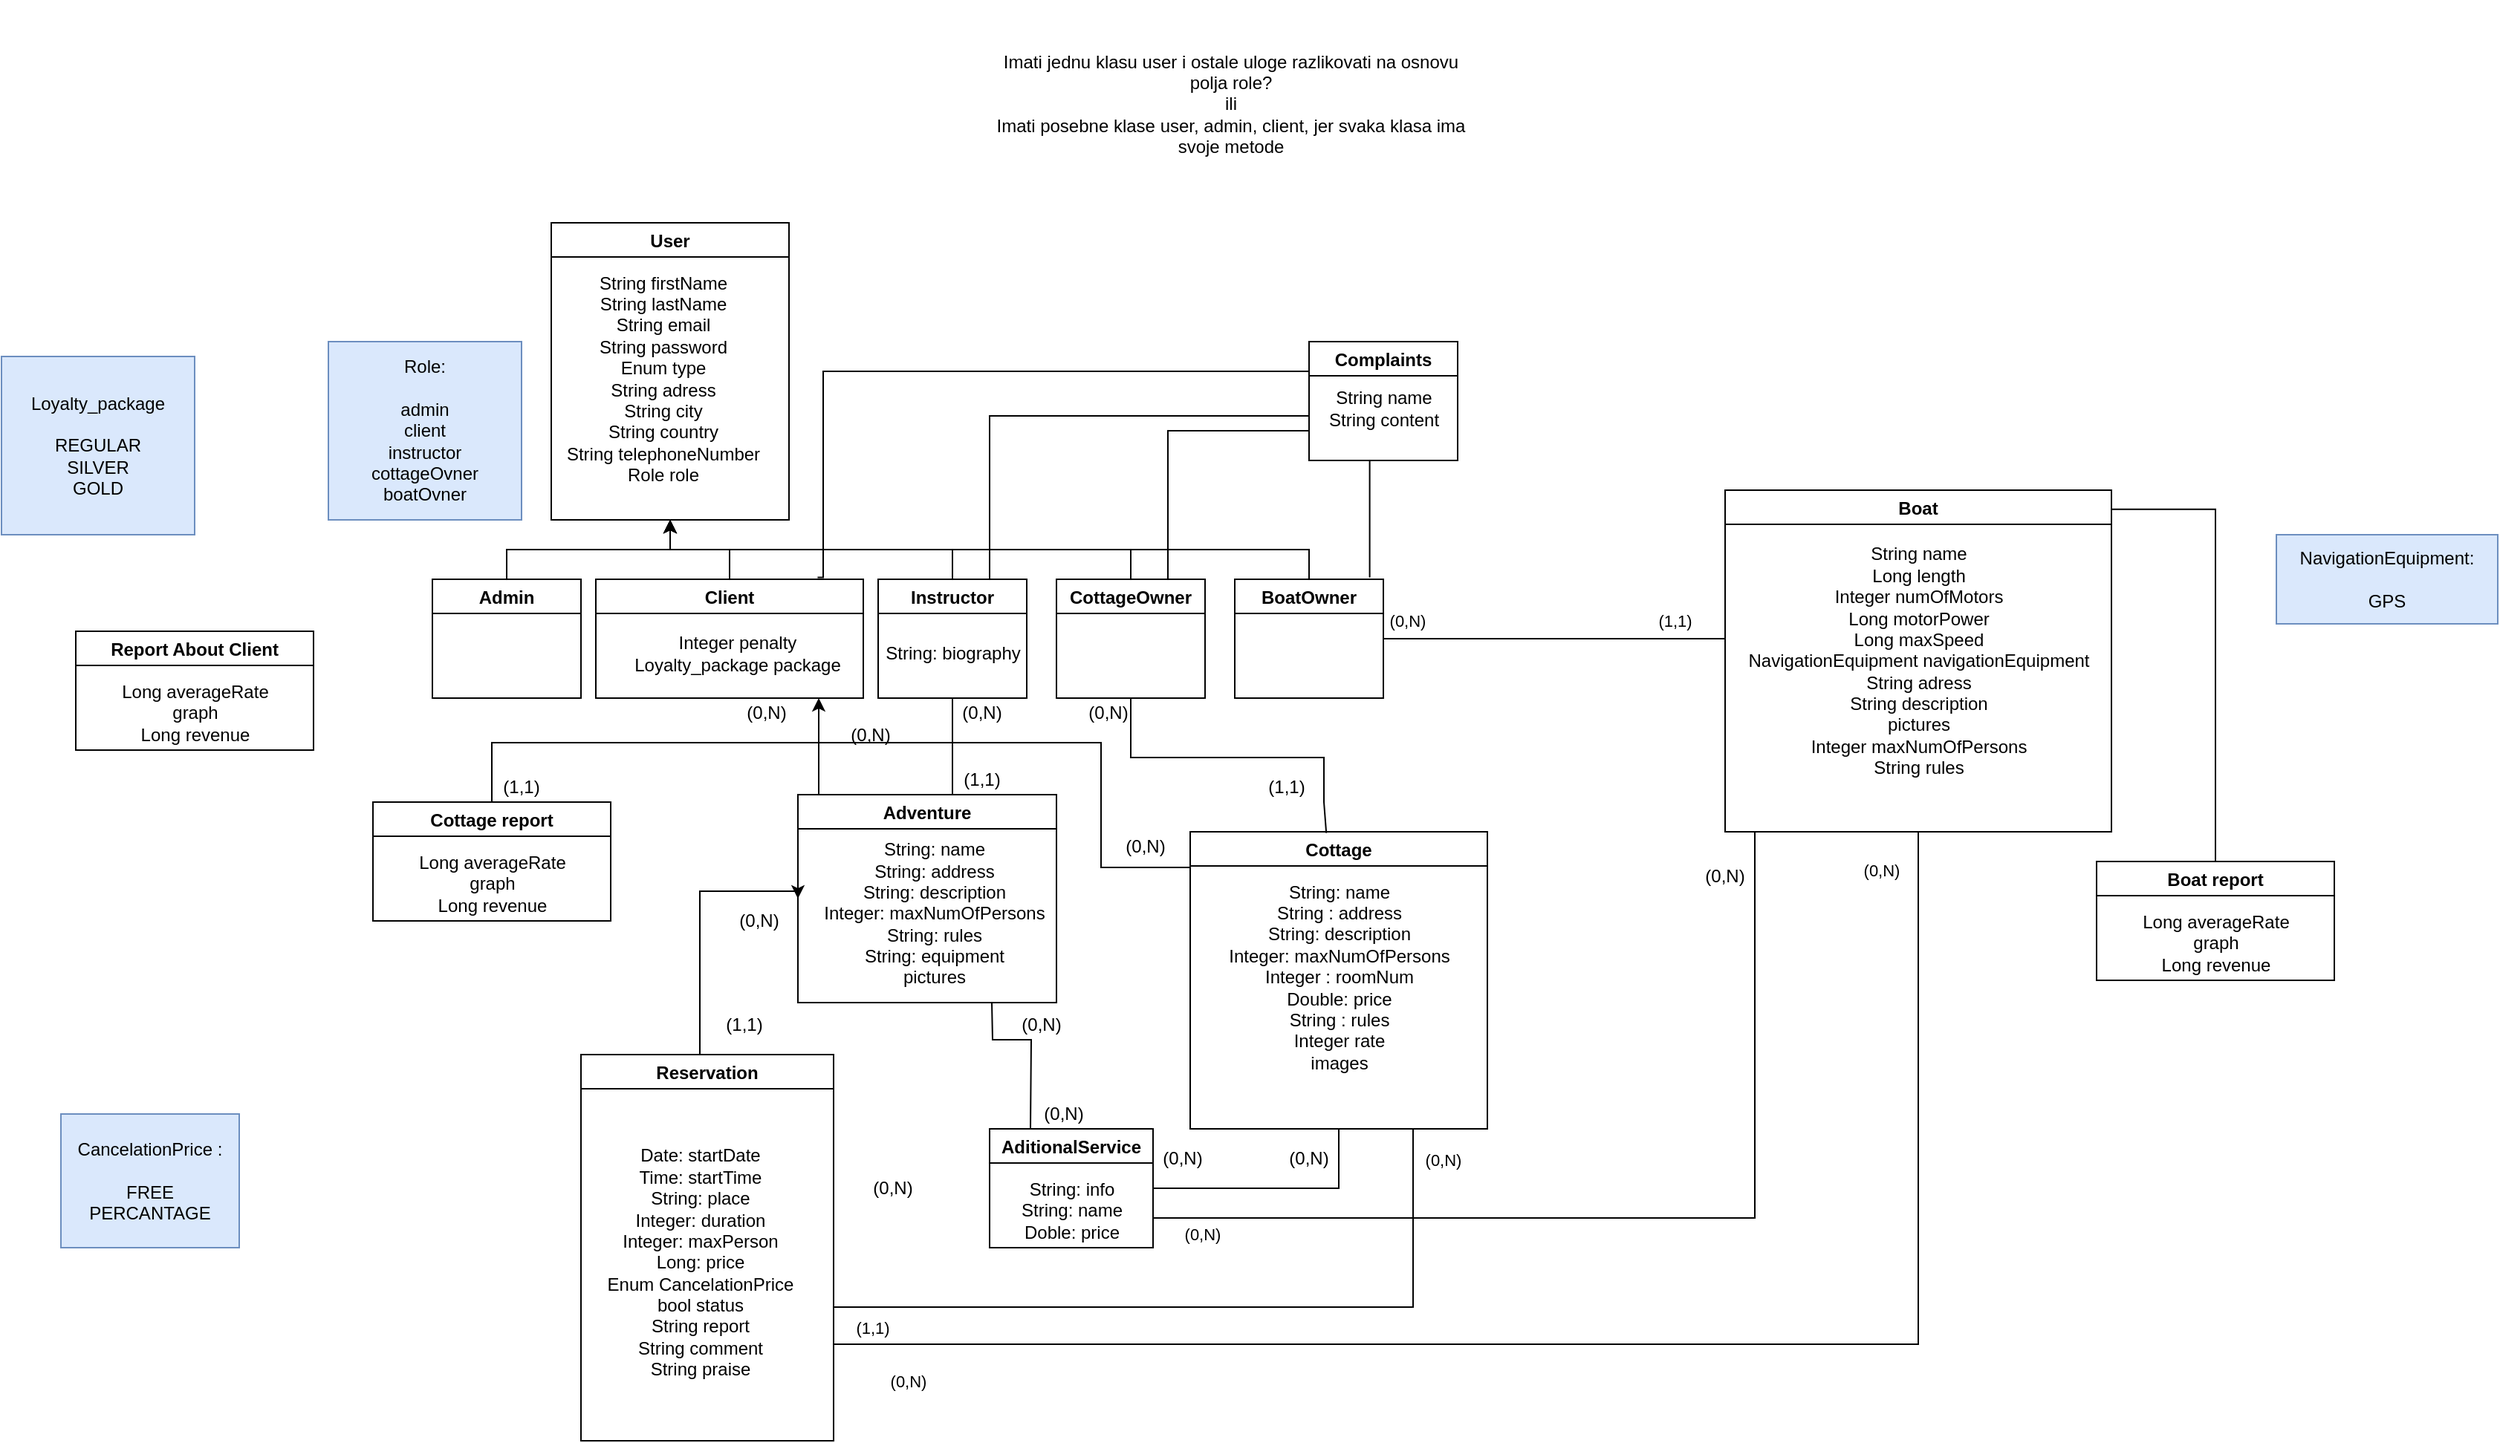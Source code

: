 <mxfile version="16.0.2" type="device"><diagram id="C5RBs43oDa-KdzZeNtuy" name="Page-1"><mxGraphModel dx="2190" dy="1921" grid="1" gridSize="10" guides="1" tooltips="1" connect="1" arrows="1" fold="1" page="1" pageScale="1" pageWidth="827" pageHeight="1169" math="0" shadow="0"><root><mxCell id="WIyWlLk6GJQsqaUBKTNV-0"/><mxCell id="WIyWlLk6GJQsqaUBKTNV-1" parent="WIyWlLk6GJQsqaUBKTNV-0"/><mxCell id="bzEio_zGfQnYIsRDws2s-0" value="User" style="swimlane;" parent="WIyWlLk6GJQsqaUBKTNV-1" vertex="1"><mxGeometry x="80" y="-120" width="160" height="200" as="geometry"/></mxCell><mxCell id="hlGXgC-5VMOMNs__UFda-27" value="String firstName&lt;br&gt;String lastName&lt;br&gt;String email&lt;br&gt;String password&lt;br&gt;Enum type&lt;br&gt;String adress&lt;br&gt;String city&lt;br&gt;String country&lt;br&gt;String telephoneNumber&lt;br&gt;Role role" style="text;html=1;align=center;verticalAlign=middle;resizable=0;points=[];autosize=1;strokeColor=none;fillColor=none;fontColor=#000000;" parent="bzEio_zGfQnYIsRDws2s-0" vertex="1"><mxGeometry y="30" width="150" height="150" as="geometry"/></mxCell><mxCell id="OqekQdpSl0Qp-VB8haKU-0" style="edgeStyle=orthogonalEdgeStyle;rounded=0;orthogonalLoop=1;jettySize=auto;html=1;entryX=0.5;entryY=1;entryDx=0;entryDy=0;" parent="WIyWlLk6GJQsqaUBKTNV-1" source="bzEio_zGfQnYIsRDws2s-2" target="bzEio_zGfQnYIsRDws2s-0" edge="1"><mxGeometry relative="1" as="geometry"/></mxCell><mxCell id="bzEio_zGfQnYIsRDws2s-2" value="Admin" style="swimlane;" parent="WIyWlLk6GJQsqaUBKTNV-1" vertex="1"><mxGeometry y="120" width="100" height="80" as="geometry"/></mxCell><mxCell id="OqekQdpSl0Qp-VB8haKU-1" style="edgeStyle=orthogonalEdgeStyle;rounded=0;orthogonalLoop=1;jettySize=auto;html=1;entryX=0.5;entryY=1;entryDx=0;entryDy=0;" parent="WIyWlLk6GJQsqaUBKTNV-1" source="bzEio_zGfQnYIsRDws2s-3" target="bzEio_zGfQnYIsRDws2s-0" edge="1"><mxGeometry relative="1" as="geometry"/></mxCell><mxCell id="bzEio_zGfQnYIsRDws2s-3" value="Client" style="swimlane;" parent="WIyWlLk6GJQsqaUBKTNV-1" vertex="1"><mxGeometry x="110" y="120" width="180" height="80" as="geometry"/></mxCell><mxCell id="hlGXgC-5VMOMNs__UFda-19" value="Integer penalty&lt;br&gt;Loyalty_package package" style="text;html=1;align=center;verticalAlign=middle;resizable=0;points=[];autosize=1;strokeColor=none;fillColor=none;fontColor=#000000;" parent="bzEio_zGfQnYIsRDws2s-3" vertex="1"><mxGeometry x="20" y="35" width="150" height="30" as="geometry"/></mxCell><mxCell id="OqekQdpSl0Qp-VB8haKU-2" style="edgeStyle=orthogonalEdgeStyle;rounded=0;orthogonalLoop=1;jettySize=auto;html=1;" parent="WIyWlLk6GJQsqaUBKTNV-1" source="bzEio_zGfQnYIsRDws2s-4" edge="1"><mxGeometry relative="1" as="geometry"><mxPoint x="160" y="80" as="targetPoint"/><Array as="points"><mxPoint x="350" y="100"/><mxPoint x="160" y="100"/></Array></mxGeometry></mxCell><mxCell id="bzEio_zGfQnYIsRDws2s-4" value="Instructor" style="swimlane;" parent="WIyWlLk6GJQsqaUBKTNV-1" vertex="1"><mxGeometry x="300" y="120" width="100" height="80" as="geometry"/></mxCell><mxCell id="OqekQdpSl0Qp-VB8haKU-3" style="edgeStyle=orthogonalEdgeStyle;rounded=0;orthogonalLoop=1;jettySize=auto;html=1;entryX=0.5;entryY=1;entryDx=0;entryDy=0;" parent="WIyWlLk6GJQsqaUBKTNV-1" source="bzEio_zGfQnYIsRDws2s-5" target="bzEio_zGfQnYIsRDws2s-0" edge="1"><mxGeometry relative="1" as="geometry"><Array as="points"><mxPoint x="470" y="100"/><mxPoint x="160" y="100"/></Array></mxGeometry></mxCell><mxCell id="bzEio_zGfQnYIsRDws2s-5" value="CottageOwner" style="swimlane;" parent="WIyWlLk6GJQsqaUBKTNV-1" vertex="1"><mxGeometry x="420" y="120" width="100" height="80" as="geometry"/></mxCell><mxCell id="hlGXgC-5VMOMNs__UFda-42" style="edgeStyle=orthogonalEdgeStyle;rounded=0;orthogonalLoop=1;jettySize=auto;html=1;exitX=1;exitY=0.5;exitDx=0;exitDy=0;fontColor=#000000;endArrow=none;endFill=0;" parent="WIyWlLk6GJQsqaUBKTNV-1" source="bzEio_zGfQnYIsRDws2s-6" edge="1"><mxGeometry relative="1" as="geometry"><mxPoint x="870" y="160" as="targetPoint"/></mxGeometry></mxCell><mxCell id="OqekQdpSl0Qp-VB8haKU-4" style="edgeStyle=orthogonalEdgeStyle;rounded=0;orthogonalLoop=1;jettySize=auto;html=1;entryX=0.5;entryY=1;entryDx=0;entryDy=0;" parent="WIyWlLk6GJQsqaUBKTNV-1" source="bzEio_zGfQnYIsRDws2s-6" target="bzEio_zGfQnYIsRDws2s-0" edge="1"><mxGeometry relative="1" as="geometry"><Array as="points"><mxPoint x="590" y="100"/><mxPoint x="160" y="100"/></Array></mxGeometry></mxCell><mxCell id="bzEio_zGfQnYIsRDws2s-6" value="BoatOwner" style="swimlane;" parent="WIyWlLk6GJQsqaUBKTNV-1" vertex="1"><mxGeometry x="540" y="120" width="100" height="80" as="geometry"/></mxCell><mxCell id="bzEio_zGfQnYIsRDws2s-14" value="Boat" style="swimlane;" parent="WIyWlLk6GJQsqaUBKTNV-1" vertex="1"><mxGeometry x="870" y="60" width="260" height="230" as="geometry"/></mxCell><mxCell id="hlGXgC-5VMOMNs__UFda-28" value="String name&lt;br&gt;Long length&lt;br&gt;Integer numOfMotors&lt;br&gt;Long motorPower&lt;br&gt;Long maxSpeed&lt;br&gt;NavigationEquipment navigationEquipment&lt;br&gt;String adress&lt;br&gt;String description&lt;br&gt;pictures&lt;br&gt;Integer maxNumOfPersons&lt;br&gt;String rules" style="text;html=1;align=center;verticalAlign=middle;resizable=0;points=[];autosize=1;strokeColor=none;fillColor=none;fontColor=#000000;" parent="bzEio_zGfQnYIsRDws2s-14" vertex="1"><mxGeometry x="10" y="35" width="240" height="160" as="geometry"/></mxCell><mxCell id="cHW5BgpZfFX0GDTLc3AL-3" style="edgeStyle=orthogonalEdgeStyle;rounded=0;orthogonalLoop=1;jettySize=auto;html=1;exitX=0.25;exitY=0;exitDx=0;exitDy=0;" edge="1" parent="WIyWlLk6GJQsqaUBKTNV-1" source="bzEio_zGfQnYIsRDws2s-16"><mxGeometry relative="1" as="geometry"><mxPoint x="260" y="200" as="targetPoint"/><Array as="points"><mxPoint x="260" y="265"/></Array></mxGeometry></mxCell><mxCell id="bzEio_zGfQnYIsRDws2s-16" value="Adventure" style="swimlane;" parent="WIyWlLk6GJQsqaUBKTNV-1" vertex="1"><mxGeometry x="246" y="265" width="174" height="140" as="geometry"/></mxCell><mxCell id="bzEio_zGfQnYIsRDws2s-22" value="String: name&lt;br&gt;String: address&lt;br&gt;String: description&lt;br&gt;Integer: maxNumOfPersons&lt;br&gt;String: rules&lt;br&gt;String: equipment&lt;br&gt;pictures" style="text;html=1;strokeColor=none;fillColor=none;align=center;verticalAlign=middle;whiteSpace=wrap;rounded=0;" parent="bzEio_zGfQnYIsRDws2s-16" vertex="1"><mxGeometry x="15" y="50" width="154" height="60" as="geometry"/></mxCell><mxCell id="bzEio_zGfQnYIsRDws2s-18" value="" style="endArrow=none;html=1;rounded=0;exitX=0;exitY=1;exitDx=0;exitDy=0;entryX=0.5;entryY=1;entryDx=0;entryDy=0;" parent="WIyWlLk6GJQsqaUBKTNV-1" source="bzEio_zGfQnYIsRDws2s-21" target="bzEio_zGfQnYIsRDws2s-4" edge="1"><mxGeometry width="50" height="50" relative="1" as="geometry"><mxPoint x="390" y="300" as="sourcePoint"/><mxPoint x="360" y="200" as="targetPoint"/></mxGeometry></mxCell><mxCell id="bzEio_zGfQnYIsRDws2s-20" value="(0,N)" style="text;html=1;strokeColor=none;fillColor=none;align=center;verticalAlign=middle;whiteSpace=wrap;rounded=0;" parent="WIyWlLk6GJQsqaUBKTNV-1" vertex="1"><mxGeometry x="350" y="200" width="40" height="20" as="geometry"/></mxCell><mxCell id="bzEio_zGfQnYIsRDws2s-21" value="(1,1)" style="text;html=1;strokeColor=none;fillColor=none;align=center;verticalAlign=middle;whiteSpace=wrap;rounded=0;" parent="WIyWlLk6GJQsqaUBKTNV-1" vertex="1"><mxGeometry x="350" y="245" width="40" height="20" as="geometry"/></mxCell><mxCell id="bzEio_zGfQnYIsRDws2s-23" value="String: biography" style="text;html=1;align=center;verticalAlign=middle;resizable=0;points=[];autosize=1;strokeColor=none;fillColor=none;" parent="WIyWlLk6GJQsqaUBKTNV-1" vertex="1"><mxGeometry x="295" y="160" width="110" height="20" as="geometry"/></mxCell><mxCell id="bzEio_zGfQnYIsRDws2s-26" value="(0,N)" style="text;html=1;strokeColor=none;fillColor=none;align=center;verticalAlign=middle;whiteSpace=wrap;rounded=0;" parent="WIyWlLk6GJQsqaUBKTNV-1" vertex="1"><mxGeometry x="200" y="340" width="40" height="20" as="geometry"/></mxCell><mxCell id="bzEio_zGfQnYIsRDws2s-27" value="AditionalService" style="swimlane;" parent="WIyWlLk6GJQsqaUBKTNV-1" vertex="1"><mxGeometry x="375" y="490" width="110" height="80" as="geometry"/></mxCell><mxCell id="bzEio_zGfQnYIsRDws2s-31" value="String: info&lt;br&gt;String: name&lt;br&gt;Doble: price" style="text;html=1;align=center;verticalAlign=middle;resizable=0;points=[];autosize=1;strokeColor=none;fillColor=none;" parent="bzEio_zGfQnYIsRDws2s-27" vertex="1"><mxGeometry x="15" y="30" width="80" height="50" as="geometry"/></mxCell><mxCell id="bzEio_zGfQnYIsRDws2s-28" value="" style="endArrow=none;html=1;rounded=0;exitX=0.25;exitY=0;exitDx=0;exitDy=0;entryX=0.75;entryY=1;entryDx=0;entryDy=0;" parent="WIyWlLk6GJQsqaUBKTNV-1" source="bzEio_zGfQnYIsRDws2s-27" target="bzEio_zGfQnYIsRDws2s-16" edge="1"><mxGeometry width="50" height="50" relative="1" as="geometry"><mxPoint x="390" y="420" as="sourcePoint"/><mxPoint x="410" y="410" as="targetPoint"/><Array as="points"><mxPoint x="403" y="430"/><mxPoint x="377" y="430"/></Array></mxGeometry></mxCell><mxCell id="bzEio_zGfQnYIsRDws2s-29" value="(0,N)" style="text;html=1;strokeColor=none;fillColor=none;align=center;verticalAlign=middle;whiteSpace=wrap;rounded=0;" parent="WIyWlLk6GJQsqaUBKTNV-1" vertex="1"><mxGeometry x="405" y="470" width="40" height="20" as="geometry"/></mxCell><mxCell id="bzEio_zGfQnYIsRDws2s-30" value="(0,N)" style="text;html=1;strokeColor=none;fillColor=none;align=center;verticalAlign=middle;whiteSpace=wrap;rounded=0;" parent="WIyWlLk6GJQsqaUBKTNV-1" vertex="1"><mxGeometry x="390" y="410" width="40" height="20" as="geometry"/></mxCell><mxCell id="bzEio_zGfQnYIsRDws2s-37" value="(0,N)" style="text;html=1;strokeColor=none;fillColor=none;align=center;verticalAlign=middle;whiteSpace=wrap;rounded=0;" parent="WIyWlLk6GJQsqaUBKTNV-1" vertex="1"><mxGeometry x="210" y="200" width="30" height="20" as="geometry"/></mxCell><mxCell id="bzEio_zGfQnYIsRDws2s-38" value="(0,N)" style="text;html=1;strokeColor=none;fillColor=none;align=center;verticalAlign=middle;whiteSpace=wrap;rounded=0;" parent="WIyWlLk6GJQsqaUBKTNV-1" vertex="1"><mxGeometry x="280" y="215" width="30" height="20" as="geometry"/></mxCell><mxCell id="bzEio_zGfQnYIsRDws2s-13" value="Cottage" style="swimlane;" parent="WIyWlLk6GJQsqaUBKTNV-1" vertex="1"><mxGeometry x="510" y="290" width="200" height="200" as="geometry"><mxRectangle x="-70" y="45" width="80" height="23" as="alternateBounds"/></mxGeometry></mxCell><mxCell id="bzEio_zGfQnYIsRDws2s-48" value="&lt;span&gt;String: name&lt;br&gt;String : address&lt;br&gt;String: description&lt;br&gt;Integer: maxNumOfPersons&lt;br&gt;Integer : roomNum&lt;br&gt;Double: price&lt;br&gt;String : rules&lt;br&gt;Integer rate&lt;br&gt;images&lt;br&gt;&lt;br&gt;&lt;/span&gt;" style="text;html=1;align=center;verticalAlign=middle;resizable=0;points=[];autosize=1;strokeColor=none;fillColor=none;" parent="bzEio_zGfQnYIsRDws2s-13" vertex="1"><mxGeometry x="20" y="30" width="160" height="150" as="geometry"/></mxCell><mxCell id="bzEio_zGfQnYIsRDws2s-45" value="" style="endArrow=none;html=1;rounded=0;entryX=0.5;entryY=1;entryDx=0;entryDy=0;exitX=0.458;exitY=0.004;exitDx=0;exitDy=0;exitPerimeter=0;" parent="WIyWlLk6GJQsqaUBKTNV-1" source="bzEio_zGfQnYIsRDws2s-13" target="bzEio_zGfQnYIsRDws2s-5" edge="1"><mxGeometry width="50" height="50" relative="1" as="geometry"><mxPoint x="390" y="300" as="sourcePoint"/><mxPoint x="440" y="250" as="targetPoint"/><Array as="points"><mxPoint x="600" y="270"/><mxPoint x="600" y="240"/><mxPoint x="470" y="240"/></Array></mxGeometry></mxCell><mxCell id="bzEio_zGfQnYIsRDws2s-46" value="(0,N)" style="text;html=1;strokeColor=none;fillColor=none;align=center;verticalAlign=middle;whiteSpace=wrap;rounded=0;" parent="WIyWlLk6GJQsqaUBKTNV-1" vertex="1"><mxGeometry x="440" y="205" width="30" height="10" as="geometry"/></mxCell><mxCell id="bzEio_zGfQnYIsRDws2s-47" value="(1,1)" style="text;html=1;strokeColor=none;fillColor=none;align=center;verticalAlign=middle;whiteSpace=wrap;rounded=0;" parent="WIyWlLk6GJQsqaUBKTNV-1" vertex="1"><mxGeometry x="560" y="255" width="30" height="10" as="geometry"/></mxCell><mxCell id="bzEio_zGfQnYIsRDws2s-49" value="" style="endArrow=none;html=1;rounded=0;exitX=1;exitY=0.5;exitDx=0;exitDy=0;entryX=0.5;entryY=1;entryDx=0;entryDy=0;" parent="WIyWlLk6GJQsqaUBKTNV-1" source="bzEio_zGfQnYIsRDws2s-27" target="bzEio_zGfQnYIsRDws2s-13" edge="1"><mxGeometry width="50" height="50" relative="1" as="geometry"><mxPoint x="390" y="400" as="sourcePoint"/><mxPoint x="610" y="490" as="targetPoint"/><Array as="points"><mxPoint x="520" y="530"/><mxPoint x="610" y="530"/></Array></mxGeometry></mxCell><mxCell id="bzEio_zGfQnYIsRDws2s-50" value="(0,N)" style="text;html=1;strokeColor=none;fillColor=none;align=center;verticalAlign=middle;whiteSpace=wrap;rounded=0;" parent="WIyWlLk6GJQsqaUBKTNV-1" vertex="1"><mxGeometry x="460" y="290" width="40" height="20" as="geometry"/></mxCell><mxCell id="bzEio_zGfQnYIsRDws2s-53" value="(0,N)" style="text;html=1;strokeColor=none;fillColor=none;align=center;verticalAlign=middle;whiteSpace=wrap;rounded=0;" parent="WIyWlLk6GJQsqaUBKTNV-1" vertex="1"><mxGeometry x="290" y="520" width="40" height="20" as="geometry"/></mxCell><mxCell id="bzEio_zGfQnYIsRDws2s-54" value="(0,N)" style="text;html=1;strokeColor=none;fillColor=none;align=center;verticalAlign=middle;whiteSpace=wrap;rounded=0;" parent="WIyWlLk6GJQsqaUBKTNV-1" vertex="1"><mxGeometry x="570" y="500" width="40" height="20" as="geometry"/></mxCell><mxCell id="hlGXgC-5VMOMNs__UFda-8" style="edgeStyle=orthogonalEdgeStyle;rounded=0;orthogonalLoop=1;jettySize=auto;html=1;fontColor=#FF1C86;endArrow=none;endFill=0;entryX=0.75;entryY=1;entryDx=0;entryDy=0;" parent="WIyWlLk6GJQsqaUBKTNV-1" source="hlGXgC-5VMOMNs__UFda-6" target="bzEio_zGfQnYIsRDws2s-13" edge="1"><mxGeometry relative="1" as="geometry"><mxPoint x="700" y="440" as="targetPoint"/><Array as="points"><mxPoint x="660" y="610"/></Array></mxGeometry></mxCell><mxCell id="hlGXgC-5VMOMNs__UFda-10" value="(0,N)" style="edgeLabel;html=1;align=center;verticalAlign=middle;resizable=0;points=[];fontColor=#000000;" parent="hlGXgC-5VMOMNs__UFda-8" vertex="1" connectable="0"><mxGeometry x="0.928" y="1" relative="1" as="geometry"><mxPoint x="21" y="2" as="offset"/></mxGeometry></mxCell><mxCell id="hlGXgC-5VMOMNs__UFda-12" style="edgeStyle=orthogonalEdgeStyle;rounded=0;orthogonalLoop=1;jettySize=auto;html=1;entryX=0;entryY=0.5;entryDx=0;entryDy=0;fontColor=#000000;" parent="WIyWlLk6GJQsqaUBKTNV-1" source="hlGXgC-5VMOMNs__UFda-6" target="bzEio_zGfQnYIsRDws2s-16" edge="1"><mxGeometry relative="1" as="geometry"><Array as="points"><mxPoint x="180" y="330"/><mxPoint x="246" y="330"/></Array></mxGeometry></mxCell><mxCell id="hlGXgC-5VMOMNs__UFda-6" value="Reservation" style="swimlane;" parent="WIyWlLk6GJQsqaUBKTNV-1" vertex="1"><mxGeometry x="100" y="440" width="170" height="260" as="geometry"/></mxCell><mxCell id="hlGXgC-5VMOMNs__UFda-7" value="Date: startDate&lt;br&gt;Time: startTime&lt;br&gt;String: place&lt;br&gt;Integer: duration&lt;br&gt;Integer: maxPerson&lt;br&gt;Long: price&lt;br&gt;Enum CancelationPrice&lt;br&gt;bool status&lt;br&gt;String report&lt;br&gt;String comment&lt;br&gt;String praise" style="text;html=1;align=center;verticalAlign=middle;resizable=0;points=[];autosize=1;strokeColor=none;fillColor=none;" parent="hlGXgC-5VMOMNs__UFda-6" vertex="1"><mxGeometry x="10" y="60" width="140" height="160" as="geometry"/></mxCell><mxCell id="hlGXgC-5VMOMNs__UFda-11" value="(0,N)" style="edgeLabel;html=1;align=center;verticalAlign=middle;resizable=0;points=[];fontColor=#000000;" parent="WIyWlLk6GJQsqaUBKTNV-1" vertex="1" connectable="0"><mxGeometry x="320" y="660" as="geometry"/></mxCell><mxCell id="hlGXgC-5VMOMNs__UFda-14" value="CancelationPrice :&lt;br&gt;&amp;nbsp;&lt;br&gt;FREE&lt;br&gt;PERCANTAGE" style="rounded=0;whiteSpace=wrap;html=1;fillColor=#dae8fc;strokeColor=#6c8ebf;" parent="WIyWlLk6GJQsqaUBKTNV-1" vertex="1"><mxGeometry x="-250" y="480" width="120" height="90" as="geometry"/></mxCell><mxCell id="hlGXgC-5VMOMNs__UFda-69" style="edgeStyle=orthogonalEdgeStyle;rounded=0;orthogonalLoop=1;jettySize=auto;html=1;entryX=0;entryY=0.25;entryDx=0;entryDy=0;fontColor=#000000;endArrow=none;endFill=0;" parent="WIyWlLk6GJQsqaUBKTNV-1" source="hlGXgC-5VMOMNs__UFda-15" target="bzEio_zGfQnYIsRDws2s-13" edge="1"><mxGeometry relative="1" as="geometry"><Array as="points"><mxPoint x="40" y="230"/><mxPoint x="450" y="230"/><mxPoint x="450" y="314"/></Array></mxGeometry></mxCell><mxCell id="hlGXgC-5VMOMNs__UFda-15" value="Cottage report" style="swimlane;" parent="WIyWlLk6GJQsqaUBKTNV-1" vertex="1"><mxGeometry x="-40" y="270" width="160" height="80" as="geometry"/></mxCell><mxCell id="hlGXgC-5VMOMNs__UFda-16" value="Long averageRate&lt;br&gt;graph&lt;br&gt;Long revenue" style="text;html=1;align=center;verticalAlign=middle;resizable=0;points=[];autosize=1;strokeColor=none;fillColor=none;fontColor=#000000;" parent="hlGXgC-5VMOMNs__UFda-15" vertex="1"><mxGeometry x="25" y="30" width="110" height="50" as="geometry"/></mxCell><mxCell id="hlGXgC-5VMOMNs__UFda-17" value="Report About Client" style="swimlane;" parent="WIyWlLk6GJQsqaUBKTNV-1" vertex="1"><mxGeometry x="-240" y="155" width="160" height="80" as="geometry"/></mxCell><mxCell id="hlGXgC-5VMOMNs__UFda-18" value="Long averageRate&lt;br&gt;graph&lt;br&gt;Long revenue" style="text;html=1;align=center;verticalAlign=middle;resizable=0;points=[];autosize=1;strokeColor=none;fillColor=none;fontColor=#000000;" parent="hlGXgC-5VMOMNs__UFda-17" vertex="1"><mxGeometry x="25" y="30" width="110" height="50" as="geometry"/></mxCell><mxCell id="hlGXgC-5VMOMNs__UFda-33" style="edgeStyle=orthogonalEdgeStyle;rounded=0;orthogonalLoop=1;jettySize=auto;html=1;exitX=0.5;exitY=1;exitDx=0;exitDy=0;entryX=0.908;entryY=-0.015;entryDx=0;entryDy=0;entryPerimeter=0;fontColor=#000000;endArrow=none;endFill=0;" parent="WIyWlLk6GJQsqaUBKTNV-1" source="hlGXgC-5VMOMNs__UFda-21" target="bzEio_zGfQnYIsRDws2s-6" edge="1"><mxGeometry relative="1" as="geometry"><Array as="points"><mxPoint x="631" y="40"/></Array></mxGeometry></mxCell><mxCell id="hlGXgC-5VMOMNs__UFda-34" style="edgeStyle=orthogonalEdgeStyle;rounded=0;orthogonalLoop=1;jettySize=auto;html=1;entryX=0.75;entryY=0;entryDx=0;entryDy=0;fontColor=#000000;endArrow=none;endFill=0;" parent="WIyWlLk6GJQsqaUBKTNV-1" source="hlGXgC-5VMOMNs__UFda-21" target="bzEio_zGfQnYIsRDws2s-5" edge="1"><mxGeometry relative="1" as="geometry"><Array as="points"><mxPoint x="495" y="20"/></Array></mxGeometry></mxCell><mxCell id="hlGXgC-5VMOMNs__UFda-35" style="edgeStyle=orthogonalEdgeStyle;rounded=0;orthogonalLoop=1;jettySize=auto;html=1;exitX=0;exitY=0.25;exitDx=0;exitDy=0;entryX=0.75;entryY=0;entryDx=0;entryDy=0;fontColor=#000000;endArrow=none;endFill=0;" parent="WIyWlLk6GJQsqaUBKTNV-1" source="hlGXgC-5VMOMNs__UFda-21" target="bzEio_zGfQnYIsRDws2s-4" edge="1"><mxGeometry relative="1" as="geometry"><Array as="points"><mxPoint x="590" y="10"/><mxPoint x="375" y="10"/></Array></mxGeometry></mxCell><mxCell id="hlGXgC-5VMOMNs__UFda-36" style="edgeStyle=orthogonalEdgeStyle;rounded=0;orthogonalLoop=1;jettySize=auto;html=1;entryX=0.829;entryY=-0.015;entryDx=0;entryDy=0;entryPerimeter=0;fontColor=#000000;endArrow=none;endFill=0;" parent="WIyWlLk6GJQsqaUBKTNV-1" source="hlGXgC-5VMOMNs__UFda-21" target="bzEio_zGfQnYIsRDws2s-3" edge="1"><mxGeometry relative="1" as="geometry"><Array as="points"><mxPoint x="263" y="-20"/></Array></mxGeometry></mxCell><mxCell id="hlGXgC-5VMOMNs__UFda-21" value="Complaints" style="swimlane;" parent="WIyWlLk6GJQsqaUBKTNV-1" vertex="1"><mxGeometry x="590" y="-40" width="100" height="80" as="geometry"/></mxCell><mxCell id="hlGXgC-5VMOMNs__UFda-22" value="String name&lt;br&gt;String content" style="text;html=1;align=center;verticalAlign=middle;resizable=0;points=[];autosize=1;strokeColor=none;fillColor=none;fontColor=#000000;" parent="hlGXgC-5VMOMNs__UFda-21" vertex="1"><mxGeometry x="5" y="30" width="90" height="30" as="geometry"/></mxCell><mxCell id="hlGXgC-5VMOMNs__UFda-53" value="" style="edgeStyle=orthogonalEdgeStyle;rounded=0;orthogonalLoop=1;jettySize=auto;html=1;fontColor=#000000;endArrow=none;endFill=0;entryX=1;entryY=0.75;entryDx=0;entryDy=0;" parent="WIyWlLk6GJQsqaUBKTNV-1" source="bzEio_zGfQnYIsRDws2s-14" target="bzEio_zGfQnYIsRDws2s-27" edge="1"><mxGeometry relative="1" as="geometry"><mxPoint x="890" y="290" as="sourcePoint"/><mxPoint x="490" y="560" as="targetPoint"/><Array as="points"><mxPoint x="890" y="550"/></Array></mxGeometry></mxCell><mxCell id="hlGXgC-5VMOMNs__UFda-55" value="" style="edgeStyle=orthogonalEdgeStyle;rounded=0;orthogonalLoop=1;jettySize=auto;html=1;exitX=1;exitY=0.75;exitDx=0;exitDy=0;entryX=0.5;entryY=1;entryDx=0;entryDy=0;fontColor=#000000;endArrow=none;endFill=0;" parent="WIyWlLk6GJQsqaUBKTNV-1" source="hlGXgC-5VMOMNs__UFda-6" target="bzEio_zGfQnYIsRDws2s-14" edge="1"><mxGeometry relative="1" as="geometry"><mxPoint x="270" y="635" as="sourcePoint"/><mxPoint x="995" y="365" as="targetPoint"/></mxGeometry></mxCell><mxCell id="hlGXgC-5VMOMNs__UFda-57" value="(0,N)" style="edgeLabel;html=1;align=center;verticalAlign=middle;resizable=0;points=[];fontColor=#000000;" parent="hlGXgC-5VMOMNs__UFda-55" vertex="1" connectable="0"><mxGeometry x="0.924" relative="1" as="geometry"><mxPoint x="-25" y="-15" as="offset"/></mxGeometry></mxCell><mxCell id="hlGXgC-5VMOMNs__UFda-58" value="(0,N)" style="edgeLabel;html=1;align=center;verticalAlign=middle;resizable=0;points=[];fontColor=#000000;" parent="WIyWlLk6GJQsqaUBKTNV-1" vertex="1" connectable="0"><mxGeometry x="940" y="360" as="geometry"><mxPoint x="-422" y="201" as="offset"/></mxGeometry></mxCell><mxCell id="hlGXgC-5VMOMNs__UFda-60" value="(0,N)" style="text;html=1;strokeColor=none;fillColor=none;align=center;verticalAlign=middle;whiteSpace=wrap;rounded=0;" parent="WIyWlLk6GJQsqaUBKTNV-1" vertex="1"><mxGeometry x="485" y="500" width="40" height="20" as="geometry"/></mxCell><mxCell id="hlGXgC-5VMOMNs__UFda-61" value="(0,N)" style="edgeLabel;html=1;align=center;verticalAlign=middle;resizable=0;points=[];fontColor=#000000;" parent="WIyWlLk6GJQsqaUBKTNV-1" vertex="1" connectable="0"><mxGeometry x="670" y="150" as="geometry"><mxPoint x="-14" y="-2" as="offset"/></mxGeometry></mxCell><mxCell id="hlGXgC-5VMOMNs__UFda-62" value="(1,1)" style="edgeLabel;html=1;align=center;verticalAlign=middle;resizable=0;points=[];fontColor=#000000;" parent="WIyWlLk6GJQsqaUBKTNV-1" vertex="1" connectable="0"><mxGeometry x="850" y="150" as="geometry"><mxPoint x="-14" y="-2" as="offset"/></mxGeometry></mxCell><mxCell id="hlGXgC-5VMOMNs__UFda-63" value="(0,N)" style="text;html=1;strokeColor=none;fillColor=none;align=center;verticalAlign=middle;whiteSpace=wrap;rounded=0;" parent="WIyWlLk6GJQsqaUBKTNV-1" vertex="1"><mxGeometry x="850" y="310" width="40" height="20" as="geometry"/></mxCell><mxCell id="hlGXgC-5VMOMNs__UFda-64" value="(1,1)" style="edgeLabel;html=1;align=center;verticalAlign=middle;resizable=0;points=[];fontColor=#000000;" parent="WIyWlLk6GJQsqaUBKTNV-1" vertex="1" connectable="0"><mxGeometry x="980" y="320" as="geometry"><mxPoint x="-684" y="304" as="offset"/></mxGeometry></mxCell><mxCell id="hlGXgC-5VMOMNs__UFda-67" style="edgeStyle=orthogonalEdgeStyle;rounded=0;orthogonalLoop=1;jettySize=auto;html=1;entryX=0.999;entryY=0.056;entryDx=0;entryDy=0;entryPerimeter=0;fontColor=#000000;endArrow=none;endFill=0;" parent="WIyWlLk6GJQsqaUBKTNV-1" source="hlGXgC-5VMOMNs__UFda-65" target="bzEio_zGfQnYIsRDws2s-14" edge="1"><mxGeometry relative="1" as="geometry"/></mxCell><mxCell id="hlGXgC-5VMOMNs__UFda-65" value="Boat report" style="swimlane;startSize=23;" parent="WIyWlLk6GJQsqaUBKTNV-1" vertex="1"><mxGeometry x="1120" y="310" width="160" height="80" as="geometry"/></mxCell><mxCell id="hlGXgC-5VMOMNs__UFda-66" value="Long averageRate&lt;br&gt;graph&lt;br&gt;Long revenue" style="text;html=1;align=center;verticalAlign=middle;resizable=0;points=[];autosize=1;strokeColor=none;fillColor=none;fontColor=#000000;" parent="hlGXgC-5VMOMNs__UFda-65" vertex="1"><mxGeometry x="25" y="30" width="110" height="50" as="geometry"/></mxCell><mxCell id="hlGXgC-5VMOMNs__UFda-68" value="(1,1)" style="text;html=1;strokeColor=none;fillColor=none;align=center;verticalAlign=middle;whiteSpace=wrap;rounded=0;" parent="WIyWlLk6GJQsqaUBKTNV-1" vertex="1"><mxGeometry x="190" y="410" width="40" height="20" as="geometry"/></mxCell><mxCell id="15eVCzHjjrXq2uKT3HFx-0" value="Role:&lt;br&gt;&lt;br&gt;admin&lt;br&gt;client&lt;br&gt;instructor&lt;br&gt;cottageOvner&lt;br&gt;boatOvner" style="rounded=0;whiteSpace=wrap;html=1;fillColor=#dae8fc;strokeColor=#6c8ebf;" parent="WIyWlLk6GJQsqaUBKTNV-1" vertex="1"><mxGeometry x="-70" y="-40" width="130" height="120" as="geometry"/></mxCell><mxCell id="15eVCzHjjrXq2uKT3HFx-1" value="NavigationEquipment:&lt;br&gt;&amp;nbsp;&lt;br&gt;GPS" style="rounded=0;whiteSpace=wrap;html=1;fillColor=#dae8fc;strokeColor=#6c8ebf;" parent="WIyWlLk6GJQsqaUBKTNV-1" vertex="1"><mxGeometry x="1241" y="90" width="149" height="60" as="geometry"/></mxCell><mxCell id="OqekQdpSl0Qp-VB8haKU-5" value="Imati jednu klasu user i ostale uloge razlikovati na osnovu polja role?&lt;br&gt;ili&lt;br&gt;Imati posebne klase user, admin, client, jer svaka klasa ima svoje metode" style="text;html=1;strokeColor=none;fillColor=none;align=center;verticalAlign=middle;whiteSpace=wrap;rounded=0;" parent="WIyWlLk6GJQsqaUBKTNV-1" vertex="1"><mxGeometry x="375" y="-270" width="325" height="140" as="geometry"/></mxCell><mxCell id="OqekQdpSl0Qp-VB8haKU-6" value="(1,1)" style="text;html=1;strokeColor=none;fillColor=none;align=center;verticalAlign=middle;whiteSpace=wrap;rounded=0;" parent="WIyWlLk6GJQsqaUBKTNV-1" vertex="1"><mxGeometry x="40" y="250" width="40" height="20" as="geometry"/></mxCell><mxCell id="cHW5BgpZfFX0GDTLc3AL-2" value="Loyalty_package&lt;br&gt;&lt;br&gt;REGULAR&lt;br&gt;SILVER&lt;br&gt;GOLD" style="rounded=0;whiteSpace=wrap;html=1;fillColor=#dae8fc;strokeColor=#6c8ebf;" vertex="1" parent="WIyWlLk6GJQsqaUBKTNV-1"><mxGeometry x="-290" y="-30" width="130" height="120" as="geometry"/></mxCell></root></mxGraphModel></diagram></mxfile>